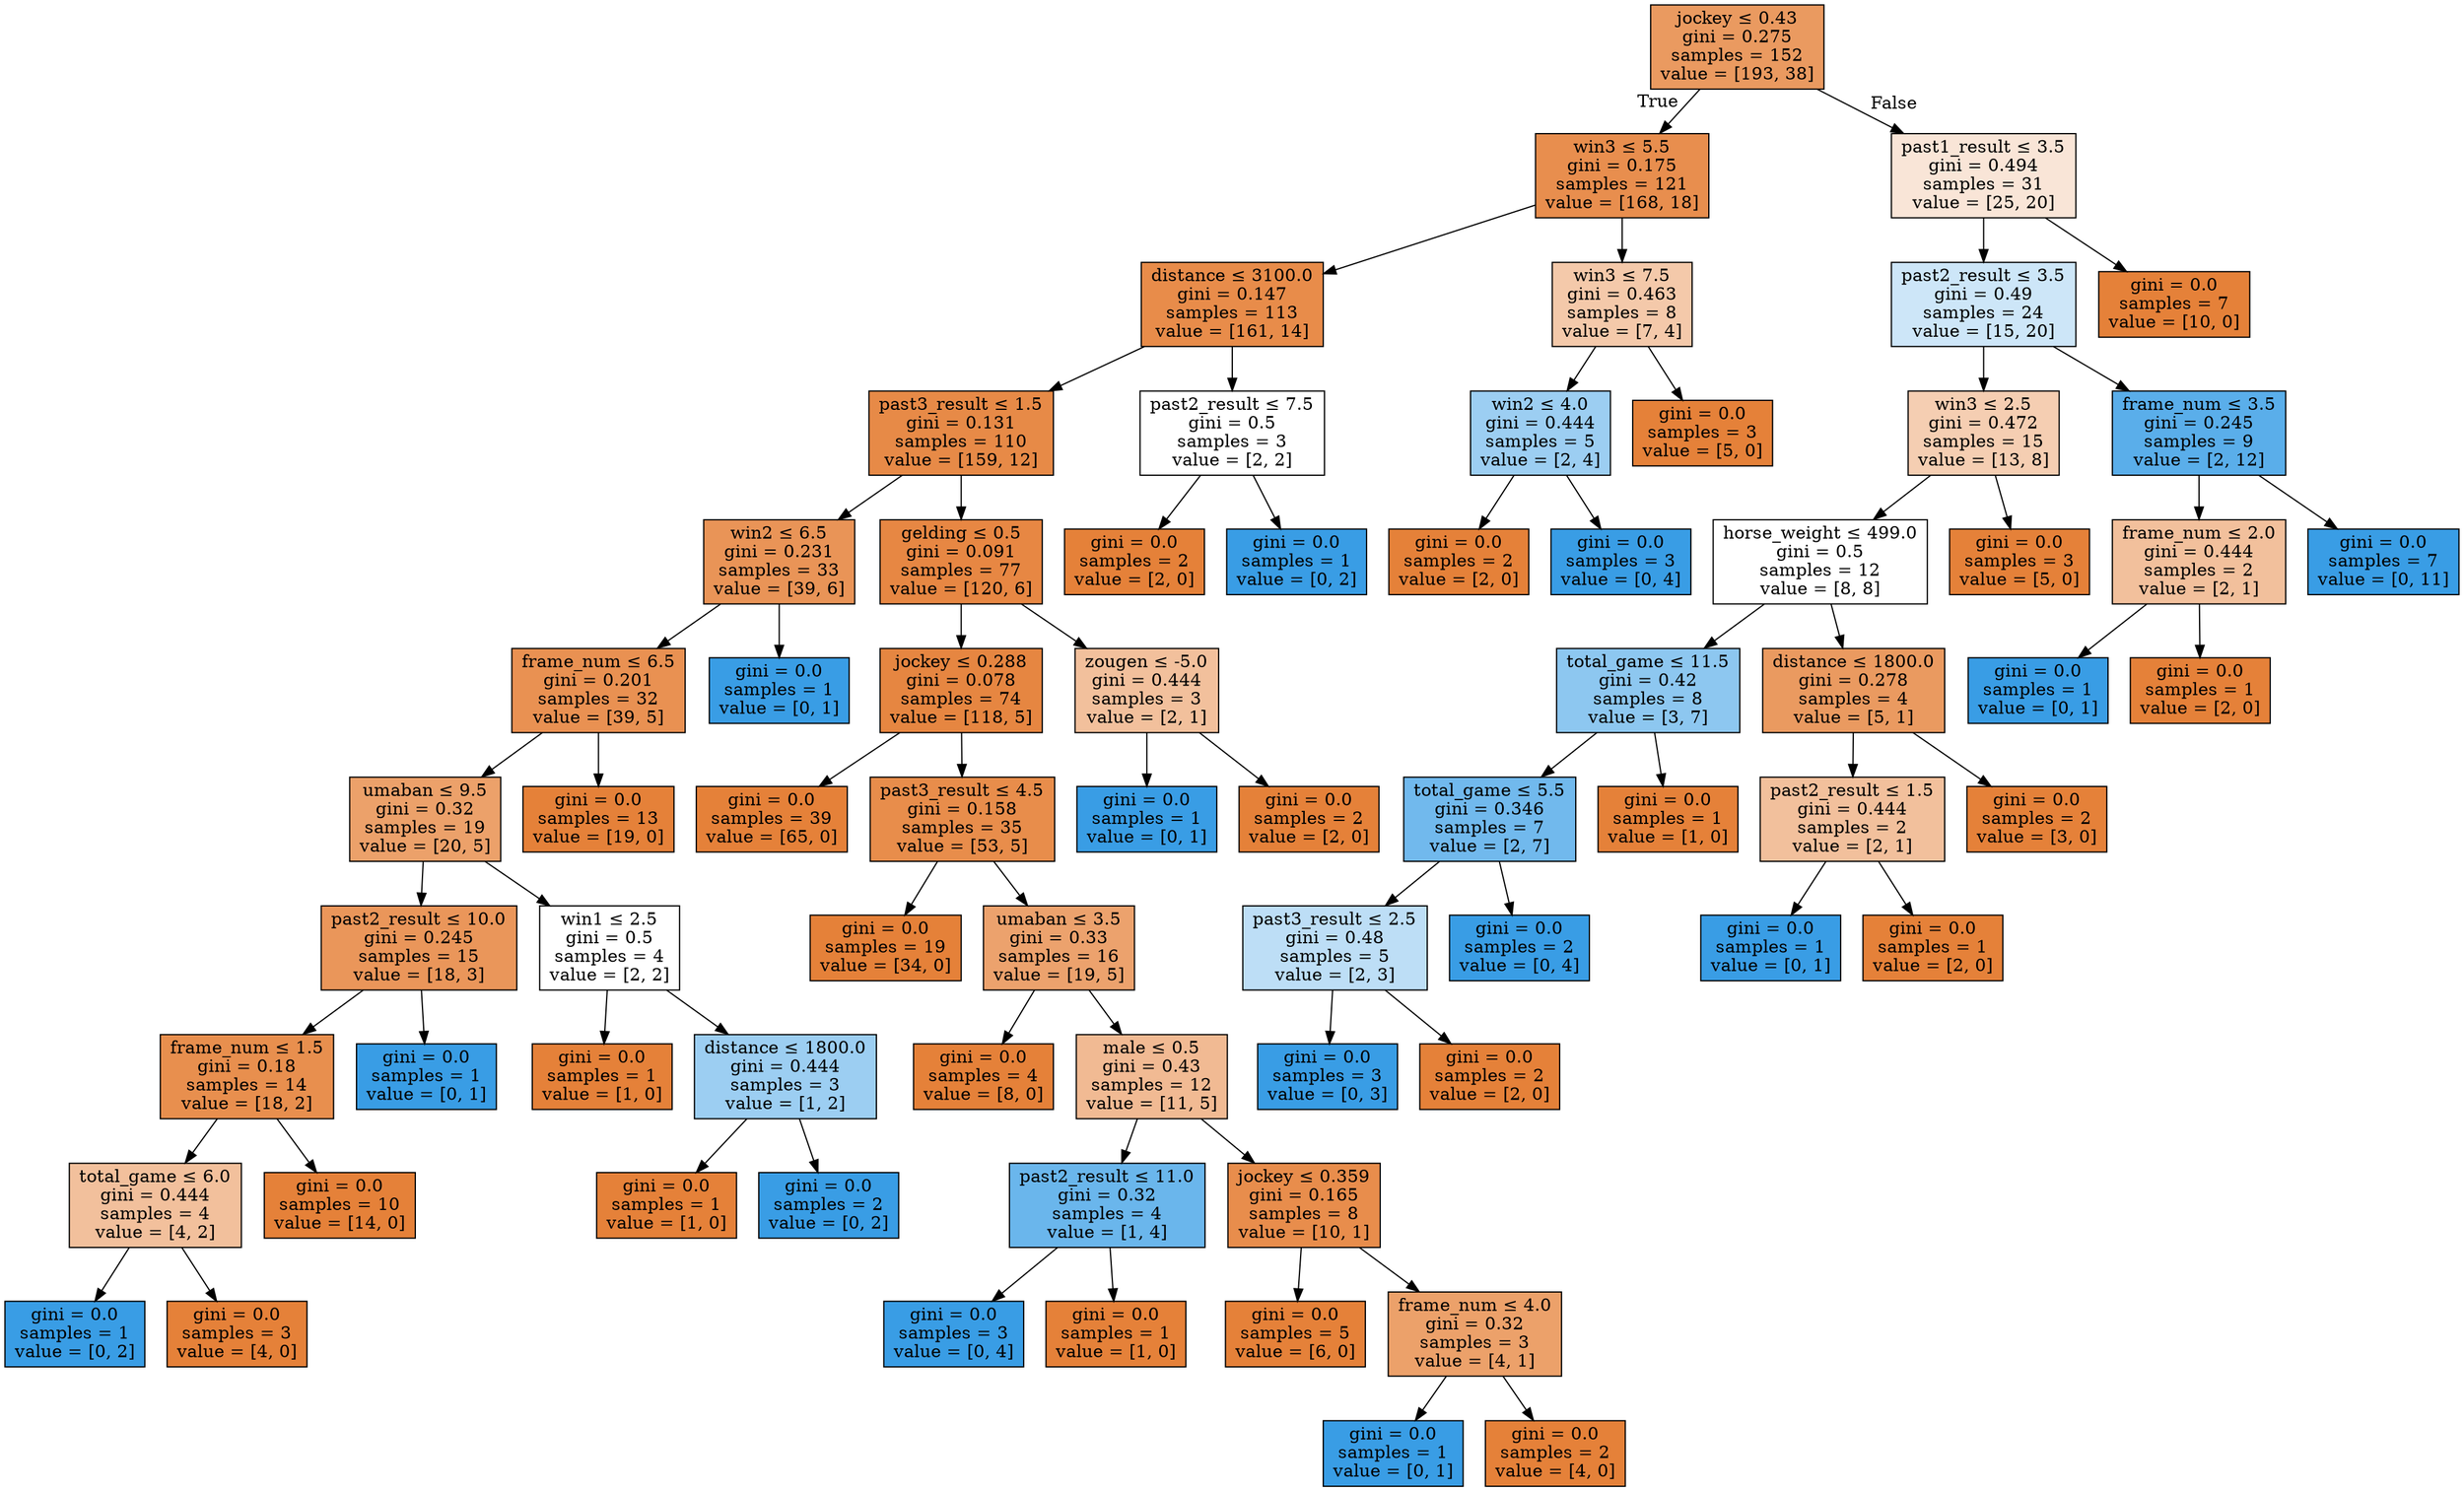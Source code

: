 digraph Tree {
node [shape=box, style="filled", color="black"] ;
0 [label=<jockey &le; 0.43<br/>gini = 0.275<br/>samples = 152<br/>value = [193, 38]>, fillcolor="#e58139cd"] ;
1 [label=<win3 &le; 5.5<br/>gini = 0.175<br/>samples = 121<br/>value = [168, 18]>, fillcolor="#e58139e4"] ;
0 -> 1 [labeldistance=2.5, labelangle=45, headlabel="True"] ;
2 [label=<distance &le; 3100.0<br/>gini = 0.147<br/>samples = 113<br/>value = [161, 14]>, fillcolor="#e58139e9"] ;
1 -> 2 ;
3 [label=<past3_result &le; 1.5<br/>gini = 0.131<br/>samples = 110<br/>value = [159, 12]>, fillcolor="#e58139ec"] ;
2 -> 3 ;
4 [label=<win2 &le; 6.5<br/>gini = 0.231<br/>samples = 33<br/>value = [39, 6]>, fillcolor="#e58139d8"] ;
3 -> 4 ;
5 [label=<frame_num &le; 6.5<br/>gini = 0.201<br/>samples = 32<br/>value = [39, 5]>, fillcolor="#e58139de"] ;
4 -> 5 ;
6 [label=<umaban &le; 9.5<br/>gini = 0.32<br/>samples = 19<br/>value = [20, 5]>, fillcolor="#e58139bf"] ;
5 -> 6 ;
7 [label=<past2_result &le; 10.0<br/>gini = 0.245<br/>samples = 15<br/>value = [18, 3]>, fillcolor="#e58139d4"] ;
6 -> 7 ;
8 [label=<frame_num &le; 1.5<br/>gini = 0.18<br/>samples = 14<br/>value = [18, 2]>, fillcolor="#e58139e3"] ;
7 -> 8 ;
9 [label=<total_game &le; 6.0<br/>gini = 0.444<br/>samples = 4<br/>value = [4, 2]>, fillcolor="#e581397f"] ;
8 -> 9 ;
10 [label=<gini = 0.0<br/>samples = 1<br/>value = [0, 2]>, fillcolor="#399de5ff"] ;
9 -> 10 ;
11 [label=<gini = 0.0<br/>samples = 3<br/>value = [4, 0]>, fillcolor="#e58139ff"] ;
9 -> 11 ;
12 [label=<gini = 0.0<br/>samples = 10<br/>value = [14, 0]>, fillcolor="#e58139ff"] ;
8 -> 12 ;
13 [label=<gini = 0.0<br/>samples = 1<br/>value = [0, 1]>, fillcolor="#399de5ff"] ;
7 -> 13 ;
14 [label=<win1 &le; 2.5<br/>gini = 0.5<br/>samples = 4<br/>value = [2, 2]>, fillcolor="#e5813900"] ;
6 -> 14 ;
15 [label=<gini = 0.0<br/>samples = 1<br/>value = [1, 0]>, fillcolor="#e58139ff"] ;
14 -> 15 ;
16 [label=<distance &le; 1800.0<br/>gini = 0.444<br/>samples = 3<br/>value = [1, 2]>, fillcolor="#399de57f"] ;
14 -> 16 ;
17 [label=<gini = 0.0<br/>samples = 1<br/>value = [1, 0]>, fillcolor="#e58139ff"] ;
16 -> 17 ;
18 [label=<gini = 0.0<br/>samples = 2<br/>value = [0, 2]>, fillcolor="#399de5ff"] ;
16 -> 18 ;
19 [label=<gini = 0.0<br/>samples = 13<br/>value = [19, 0]>, fillcolor="#e58139ff"] ;
5 -> 19 ;
20 [label=<gini = 0.0<br/>samples = 1<br/>value = [0, 1]>, fillcolor="#399de5ff"] ;
4 -> 20 ;
21 [label=<gelding &le; 0.5<br/>gini = 0.091<br/>samples = 77<br/>value = [120, 6]>, fillcolor="#e58139f2"] ;
3 -> 21 ;
22 [label=<jockey &le; 0.288<br/>gini = 0.078<br/>samples = 74<br/>value = [118, 5]>, fillcolor="#e58139f4"] ;
21 -> 22 ;
23 [label=<gini = 0.0<br/>samples = 39<br/>value = [65, 0]>, fillcolor="#e58139ff"] ;
22 -> 23 ;
24 [label=<past3_result &le; 4.5<br/>gini = 0.158<br/>samples = 35<br/>value = [53, 5]>, fillcolor="#e58139e7"] ;
22 -> 24 ;
25 [label=<gini = 0.0<br/>samples = 19<br/>value = [34, 0]>, fillcolor="#e58139ff"] ;
24 -> 25 ;
26 [label=<umaban &le; 3.5<br/>gini = 0.33<br/>samples = 16<br/>value = [19, 5]>, fillcolor="#e58139bc"] ;
24 -> 26 ;
27 [label=<gini = 0.0<br/>samples = 4<br/>value = [8, 0]>, fillcolor="#e58139ff"] ;
26 -> 27 ;
28 [label=<male &le; 0.5<br/>gini = 0.43<br/>samples = 12<br/>value = [11, 5]>, fillcolor="#e581398b"] ;
26 -> 28 ;
29 [label=<past2_result &le; 11.0<br/>gini = 0.32<br/>samples = 4<br/>value = [1, 4]>, fillcolor="#399de5bf"] ;
28 -> 29 ;
30 [label=<gini = 0.0<br/>samples = 3<br/>value = [0, 4]>, fillcolor="#399de5ff"] ;
29 -> 30 ;
31 [label=<gini = 0.0<br/>samples = 1<br/>value = [1, 0]>, fillcolor="#e58139ff"] ;
29 -> 31 ;
32 [label=<jockey &le; 0.359<br/>gini = 0.165<br/>samples = 8<br/>value = [10, 1]>, fillcolor="#e58139e6"] ;
28 -> 32 ;
33 [label=<gini = 0.0<br/>samples = 5<br/>value = [6, 0]>, fillcolor="#e58139ff"] ;
32 -> 33 ;
34 [label=<frame_num &le; 4.0<br/>gini = 0.32<br/>samples = 3<br/>value = [4, 1]>, fillcolor="#e58139bf"] ;
32 -> 34 ;
35 [label=<gini = 0.0<br/>samples = 1<br/>value = [0, 1]>, fillcolor="#399de5ff"] ;
34 -> 35 ;
36 [label=<gini = 0.0<br/>samples = 2<br/>value = [4, 0]>, fillcolor="#e58139ff"] ;
34 -> 36 ;
37 [label=<zougen &le; -5.0<br/>gini = 0.444<br/>samples = 3<br/>value = [2, 1]>, fillcolor="#e581397f"] ;
21 -> 37 ;
38 [label=<gini = 0.0<br/>samples = 1<br/>value = [0, 1]>, fillcolor="#399de5ff"] ;
37 -> 38 ;
39 [label=<gini = 0.0<br/>samples = 2<br/>value = [2, 0]>, fillcolor="#e58139ff"] ;
37 -> 39 ;
40 [label=<past2_result &le; 7.5<br/>gini = 0.5<br/>samples = 3<br/>value = [2, 2]>, fillcolor="#e5813900"] ;
2 -> 40 ;
41 [label=<gini = 0.0<br/>samples = 2<br/>value = [2, 0]>, fillcolor="#e58139ff"] ;
40 -> 41 ;
42 [label=<gini = 0.0<br/>samples = 1<br/>value = [0, 2]>, fillcolor="#399de5ff"] ;
40 -> 42 ;
43 [label=<win3 &le; 7.5<br/>gini = 0.463<br/>samples = 8<br/>value = [7, 4]>, fillcolor="#e581396d"] ;
1 -> 43 ;
44 [label=<win2 &le; 4.0<br/>gini = 0.444<br/>samples = 5<br/>value = [2, 4]>, fillcolor="#399de57f"] ;
43 -> 44 ;
45 [label=<gini = 0.0<br/>samples = 2<br/>value = [2, 0]>, fillcolor="#e58139ff"] ;
44 -> 45 ;
46 [label=<gini = 0.0<br/>samples = 3<br/>value = [0, 4]>, fillcolor="#399de5ff"] ;
44 -> 46 ;
47 [label=<gini = 0.0<br/>samples = 3<br/>value = [5, 0]>, fillcolor="#e58139ff"] ;
43 -> 47 ;
48 [label=<past1_result &le; 3.5<br/>gini = 0.494<br/>samples = 31<br/>value = [25, 20]>, fillcolor="#e5813933"] ;
0 -> 48 [labeldistance=2.5, labelangle=-45, headlabel="False"] ;
49 [label=<past2_result &le; 3.5<br/>gini = 0.49<br/>samples = 24<br/>value = [15, 20]>, fillcolor="#399de540"] ;
48 -> 49 ;
50 [label=<win3 &le; 2.5<br/>gini = 0.472<br/>samples = 15<br/>value = [13, 8]>, fillcolor="#e5813962"] ;
49 -> 50 ;
51 [label=<horse_weight &le; 499.0<br/>gini = 0.5<br/>samples = 12<br/>value = [8, 8]>, fillcolor="#e5813900"] ;
50 -> 51 ;
52 [label=<total_game &le; 11.5<br/>gini = 0.42<br/>samples = 8<br/>value = [3, 7]>, fillcolor="#399de592"] ;
51 -> 52 ;
53 [label=<total_game &le; 5.5<br/>gini = 0.346<br/>samples = 7<br/>value = [2, 7]>, fillcolor="#399de5b6"] ;
52 -> 53 ;
54 [label=<past3_result &le; 2.5<br/>gini = 0.48<br/>samples = 5<br/>value = [2, 3]>, fillcolor="#399de555"] ;
53 -> 54 ;
55 [label=<gini = 0.0<br/>samples = 3<br/>value = [0, 3]>, fillcolor="#399de5ff"] ;
54 -> 55 ;
56 [label=<gini = 0.0<br/>samples = 2<br/>value = [2, 0]>, fillcolor="#e58139ff"] ;
54 -> 56 ;
57 [label=<gini = 0.0<br/>samples = 2<br/>value = [0, 4]>, fillcolor="#399de5ff"] ;
53 -> 57 ;
58 [label=<gini = 0.0<br/>samples = 1<br/>value = [1, 0]>, fillcolor="#e58139ff"] ;
52 -> 58 ;
59 [label=<distance &le; 1800.0<br/>gini = 0.278<br/>samples = 4<br/>value = [5, 1]>, fillcolor="#e58139cc"] ;
51 -> 59 ;
60 [label=<past2_result &le; 1.5<br/>gini = 0.444<br/>samples = 2<br/>value = [2, 1]>, fillcolor="#e581397f"] ;
59 -> 60 ;
61 [label=<gini = 0.0<br/>samples = 1<br/>value = [0, 1]>, fillcolor="#399de5ff"] ;
60 -> 61 ;
62 [label=<gini = 0.0<br/>samples = 1<br/>value = [2, 0]>, fillcolor="#e58139ff"] ;
60 -> 62 ;
63 [label=<gini = 0.0<br/>samples = 2<br/>value = [3, 0]>, fillcolor="#e58139ff"] ;
59 -> 63 ;
64 [label=<gini = 0.0<br/>samples = 3<br/>value = [5, 0]>, fillcolor="#e58139ff"] ;
50 -> 64 ;
65 [label=<frame_num &le; 3.5<br/>gini = 0.245<br/>samples = 9<br/>value = [2, 12]>, fillcolor="#399de5d4"] ;
49 -> 65 ;
66 [label=<frame_num &le; 2.0<br/>gini = 0.444<br/>samples = 2<br/>value = [2, 1]>, fillcolor="#e581397f"] ;
65 -> 66 ;
67 [label=<gini = 0.0<br/>samples = 1<br/>value = [0, 1]>, fillcolor="#399de5ff"] ;
66 -> 67 ;
68 [label=<gini = 0.0<br/>samples = 1<br/>value = [2, 0]>, fillcolor="#e58139ff"] ;
66 -> 68 ;
69 [label=<gini = 0.0<br/>samples = 7<br/>value = [0, 11]>, fillcolor="#399de5ff"] ;
65 -> 69 ;
70 [label=<gini = 0.0<br/>samples = 7<br/>value = [10, 0]>, fillcolor="#e58139ff"] ;
48 -> 70 ;
}